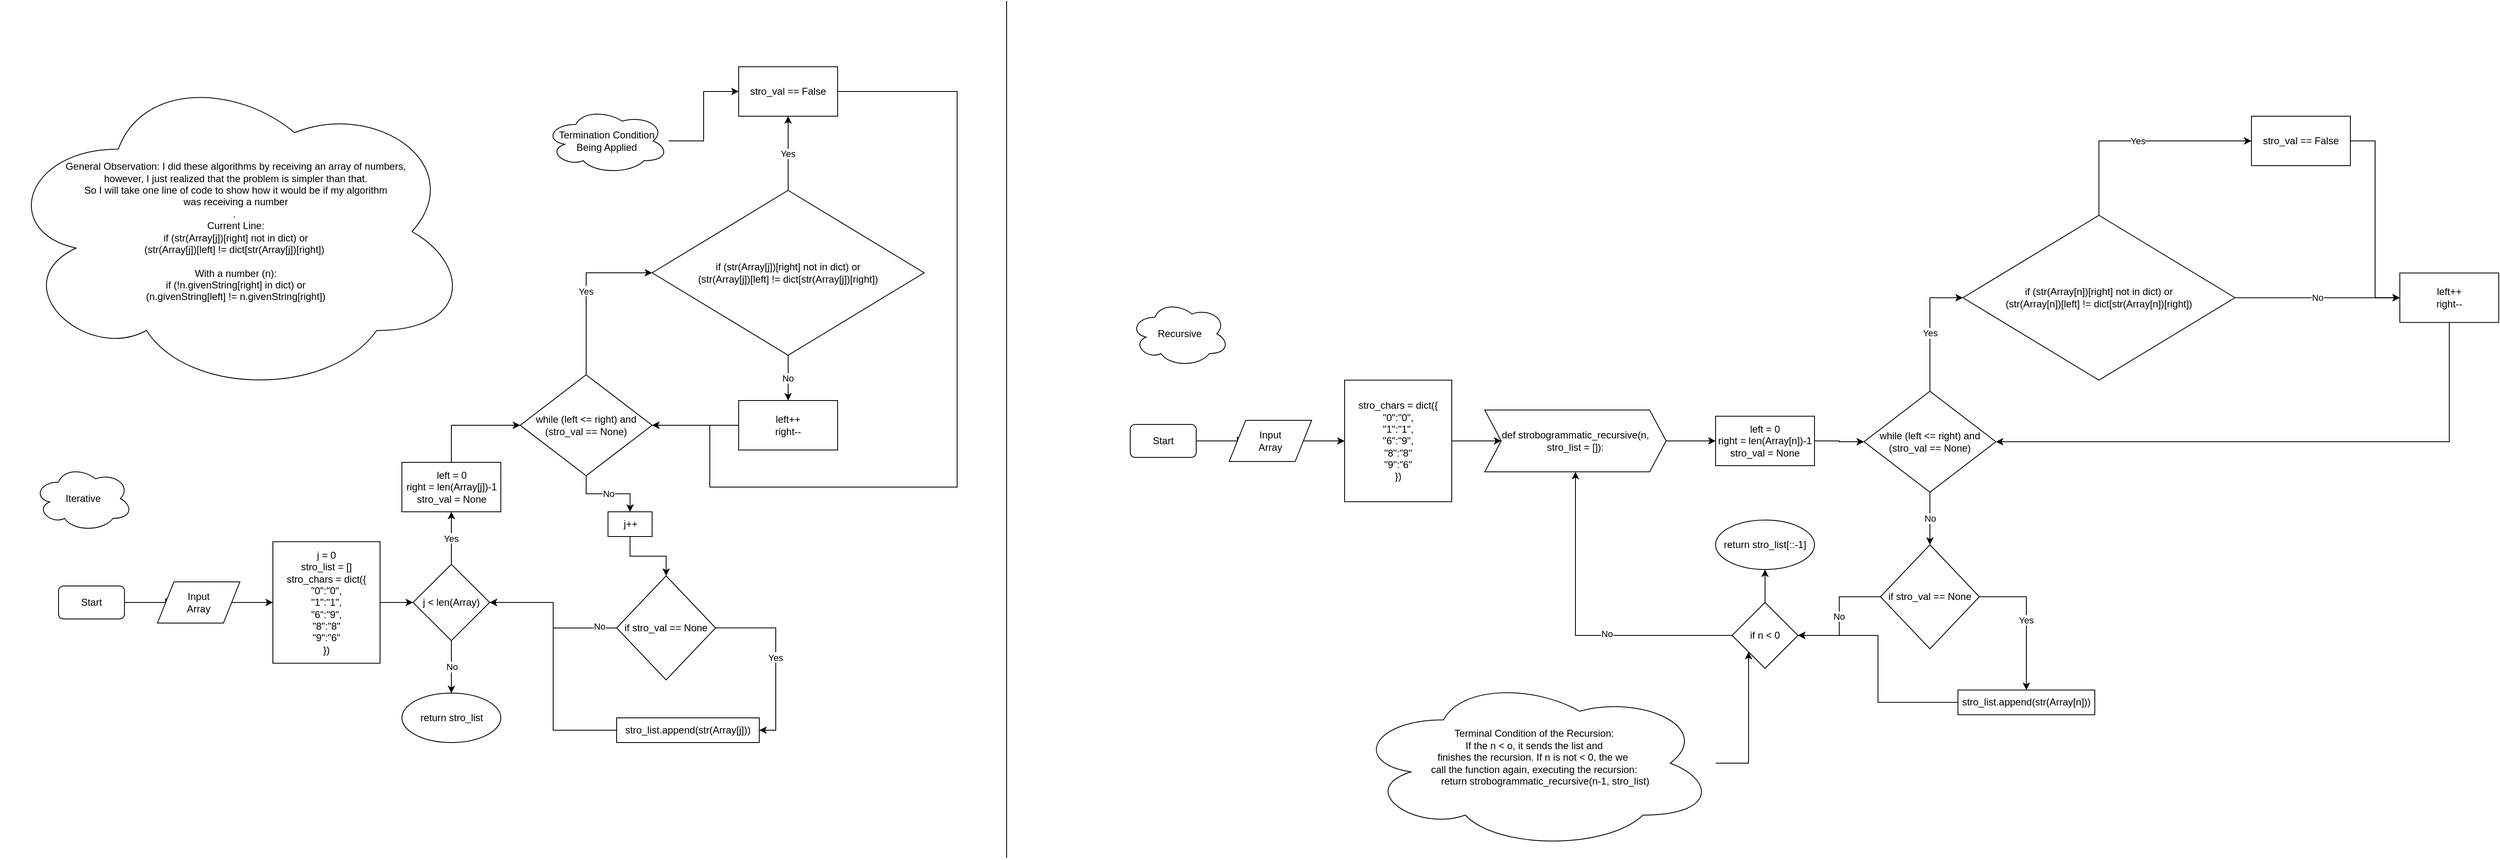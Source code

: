 <mxfile version="20.3.1" type="github">
  <diagram id="C5RBs43oDa-KdzZeNtuy" name="Page-1">
    <mxGraphModel dx="1532" dy="720" grid="1" gridSize="10" guides="1" tooltips="1" connect="1" arrows="1" fold="1" page="1" pageScale="1" pageWidth="827" pageHeight="1169" math="0" shadow="0">
      <root>
        <mxCell id="WIyWlLk6GJQsqaUBKTNV-0" />
        <mxCell id="WIyWlLk6GJQsqaUBKTNV-1" parent="WIyWlLk6GJQsqaUBKTNV-0" />
        <mxCell id="WIyWlLk6GJQsqaUBKTNV-2" value="" style="rounded=0;html=1;jettySize=auto;orthogonalLoop=1;fontSize=11;endArrow=block;endFill=0;endSize=8;strokeWidth=1;shadow=0;labelBackgroundColor=none;edgeStyle=orthogonalEdgeStyle;" parent="WIyWlLk6GJQsqaUBKTNV-1" source="WIyWlLk6GJQsqaUBKTNV-3" edge="1">
          <mxGeometry relative="1" as="geometry">
            <mxPoint x="-600" y="810" as="targetPoint" />
          </mxGeometry>
        </mxCell>
        <mxCell id="WIyWlLk6GJQsqaUBKTNV-3" value="Start" style="rounded=1;whiteSpace=wrap;html=1;fontSize=12;glass=0;strokeWidth=1;shadow=0;" parent="WIyWlLk6GJQsqaUBKTNV-1" vertex="1">
          <mxGeometry x="-740" y="790" width="80" height="40" as="geometry" />
        </mxCell>
        <mxCell id="UAvPD8WfjczdkTZnf0Nm-81" value="" style="edgeStyle=orthogonalEdgeStyle;rounded=0;orthogonalLoop=1;jettySize=auto;html=0;" parent="WIyWlLk6GJQsqaUBKTNV-1" source="UAvPD8WfjczdkTZnf0Nm-73" target="UAvPD8WfjczdkTZnf0Nm-78" edge="1">
          <mxGeometry relative="1" as="geometry" />
        </mxCell>
        <mxCell id="UAvPD8WfjczdkTZnf0Nm-73" value="Input&lt;br&gt;Array" style="shape=parallelogram;perimeter=parallelogramPerimeter;whiteSpace=wrap;html=1;fixedSize=1;" parent="WIyWlLk6GJQsqaUBKTNV-1" vertex="1">
          <mxGeometry x="-620" y="785" width="100" height="50" as="geometry" />
        </mxCell>
        <mxCell id="UAvPD8WfjczdkTZnf0Nm-83" value="Yes" style="edgeStyle=orthogonalEdgeStyle;rounded=0;orthogonalLoop=1;jettySize=auto;html=0;" parent="WIyWlLk6GJQsqaUBKTNV-1" source="UAvPD8WfjczdkTZnf0Nm-76" target="UAvPD8WfjczdkTZnf0Nm-82" edge="1">
          <mxGeometry relative="1" as="geometry" />
        </mxCell>
        <mxCell id="SS6zmwQ81CMFTvqJXIf2-1" value="No" style="edgeStyle=orthogonalEdgeStyle;rounded=0;orthogonalLoop=1;jettySize=auto;html=1;" parent="WIyWlLk6GJQsqaUBKTNV-1" source="UAvPD8WfjczdkTZnf0Nm-76" target="SS6zmwQ81CMFTvqJXIf2-0" edge="1">
          <mxGeometry relative="1" as="geometry" />
        </mxCell>
        <mxCell id="UAvPD8WfjczdkTZnf0Nm-76" value="j &amp;lt; len(Array)" style="rhombus;whiteSpace=wrap;html=1;" parent="WIyWlLk6GJQsqaUBKTNV-1" vertex="1">
          <mxGeometry x="-310" y="763.75" width="93" height="92.5" as="geometry" />
        </mxCell>
        <mxCell id="UAvPD8WfjczdkTZnf0Nm-80" value="" style="edgeStyle=orthogonalEdgeStyle;rounded=0;orthogonalLoop=1;jettySize=auto;html=0;" parent="WIyWlLk6GJQsqaUBKTNV-1" source="UAvPD8WfjczdkTZnf0Nm-78" target="UAvPD8WfjczdkTZnf0Nm-76" edge="1">
          <mxGeometry relative="1" as="geometry" />
        </mxCell>
        <mxCell id="UAvPD8WfjczdkTZnf0Nm-78" value="j = 0&lt;br&gt;stro_list = []&lt;br&gt;stro_chars = dict({&lt;br&gt;&quot;0&quot;:&quot;0&quot;,&lt;br&gt;&quot;1&quot;:&quot;1&quot;,&lt;br&gt;&quot;6&quot;:&quot;9&quot;,&lt;br&gt;&quot;8&quot;:&quot;8&quot;&lt;br&gt;&quot;9&quot;:&quot;6&quot;&lt;br&gt;})" style="whiteSpace=wrap;html=1;" parent="WIyWlLk6GJQsqaUBKTNV-1" vertex="1">
          <mxGeometry x="-480" y="736.25" width="130" height="147.5" as="geometry" />
        </mxCell>
        <mxCell id="UAvPD8WfjczdkTZnf0Nm-93" value="" style="edgeStyle=orthogonalEdgeStyle;rounded=0;orthogonalLoop=1;jettySize=auto;html=0;entryX=0;entryY=0.5;entryDx=0;entryDy=0;exitX=0.5;exitY=0;exitDx=0;exitDy=0;" parent="WIyWlLk6GJQsqaUBKTNV-1" source="UAvPD8WfjczdkTZnf0Nm-82" target="UAvPD8WfjczdkTZnf0Nm-94" edge="1">
          <mxGeometry relative="1" as="geometry">
            <mxPoint x="-263" y="590" as="targetPoint" />
          </mxGeometry>
        </mxCell>
        <mxCell id="UAvPD8WfjczdkTZnf0Nm-82" value="left = 0&lt;br&gt;right = len(Array[j])-1&lt;br&gt;stro_val = None" style="whiteSpace=wrap;html=1;" parent="WIyWlLk6GJQsqaUBKTNV-1" vertex="1">
          <mxGeometry x="-323.5" y="640" width="120" height="60" as="geometry" />
        </mxCell>
        <mxCell id="UAvPD8WfjczdkTZnf0Nm-100" value="Yes" style="edgeStyle=orthogonalEdgeStyle;rounded=0;orthogonalLoop=1;jettySize=auto;html=0;entryX=0;entryY=0.5;entryDx=0;entryDy=0;" parent="WIyWlLk6GJQsqaUBKTNV-1" source="UAvPD8WfjczdkTZnf0Nm-94" target="UAvPD8WfjczdkTZnf0Nm-96" edge="1">
          <mxGeometry relative="1" as="geometry" />
        </mxCell>
        <mxCell id="0LXEsNadSQLcKjnHdv3D-3" value="No" style="edgeStyle=orthogonalEdgeStyle;rounded=0;orthogonalLoop=1;jettySize=auto;html=1;entryX=0.5;entryY=0;entryDx=0;entryDy=0;" edge="1" parent="WIyWlLk6GJQsqaUBKTNV-1" source="UAvPD8WfjczdkTZnf0Nm-94" target="0LXEsNadSQLcKjnHdv3D-0">
          <mxGeometry relative="1" as="geometry" />
        </mxCell>
        <mxCell id="UAvPD8WfjczdkTZnf0Nm-94" value="while (left &amp;lt;= right) and (stro_val == None)" style="rhombus;whiteSpace=wrap;html=1;" parent="WIyWlLk6GJQsqaUBKTNV-1" vertex="1">
          <mxGeometry x="-180" y="533.75" width="160" height="122.5" as="geometry" />
        </mxCell>
        <mxCell id="UAvPD8WfjczdkTZnf0Nm-105" value="Yes" style="edgeStyle=orthogonalEdgeStyle;rounded=0;orthogonalLoop=1;jettySize=auto;html=0;" parent="WIyWlLk6GJQsqaUBKTNV-1" source="UAvPD8WfjczdkTZnf0Nm-96" target="UAvPD8WfjczdkTZnf0Nm-102" edge="1">
          <mxGeometry relative="1" as="geometry" />
        </mxCell>
        <mxCell id="UAvPD8WfjczdkTZnf0Nm-113" value="No" style="edgeStyle=orthogonalEdgeStyle;rounded=0;orthogonalLoop=1;jettySize=auto;html=0;" parent="WIyWlLk6GJQsqaUBKTNV-1" source="UAvPD8WfjczdkTZnf0Nm-96" target="UAvPD8WfjczdkTZnf0Nm-112" edge="1">
          <mxGeometry relative="1" as="geometry" />
        </mxCell>
        <mxCell id="UAvPD8WfjczdkTZnf0Nm-96" value="if (str(Array[j])[right] not in dict) or&lt;br&gt;(str(Array[j])[left] != dict[str(Array[j])[right])" style="rhombus;whiteSpace=wrap;html=1;" parent="WIyWlLk6GJQsqaUBKTNV-1" vertex="1">
          <mxGeometry x="-20" y="310" width="330" height="200" as="geometry" />
        </mxCell>
        <mxCell id="UAvPD8WfjczdkTZnf0Nm-106" style="edgeStyle=orthogonalEdgeStyle;rounded=0;orthogonalLoop=1;jettySize=auto;html=0;entryX=1;entryY=0.5;entryDx=0;entryDy=0;" parent="WIyWlLk6GJQsqaUBKTNV-1" source="UAvPD8WfjczdkTZnf0Nm-102" target="UAvPD8WfjczdkTZnf0Nm-94" edge="1">
          <mxGeometry relative="1" as="geometry">
            <Array as="points">
              <mxPoint x="350" y="190" />
              <mxPoint x="350" y="670" />
              <mxPoint x="50" y="670" />
              <mxPoint x="50" y="595" />
            </Array>
          </mxGeometry>
        </mxCell>
        <mxCell id="UAvPD8WfjczdkTZnf0Nm-102" value="stro_val == False" style="whiteSpace=wrap;html=1;" parent="WIyWlLk6GJQsqaUBKTNV-1" vertex="1">
          <mxGeometry x="85" y="160" width="120" height="60" as="geometry" />
        </mxCell>
        <mxCell id="UAvPD8WfjczdkTZnf0Nm-114" style="edgeStyle=orthogonalEdgeStyle;rounded=0;orthogonalLoop=1;jettySize=auto;html=0;" parent="WIyWlLk6GJQsqaUBKTNV-1" source="UAvPD8WfjczdkTZnf0Nm-112" edge="1">
          <mxGeometry relative="1" as="geometry">
            <mxPoint x="-20" y="595.0" as="targetPoint" />
          </mxGeometry>
        </mxCell>
        <mxCell id="UAvPD8WfjczdkTZnf0Nm-112" value="left++&lt;br&gt;right--" style="whiteSpace=wrap;html=1;" parent="WIyWlLk6GJQsqaUBKTNV-1" vertex="1">
          <mxGeometry x="85" y="565" width="120" height="60" as="geometry" />
        </mxCell>
        <mxCell id="UAvPD8WfjczdkTZnf0Nm-119" value="Yes" style="edgeStyle=orthogonalEdgeStyle;rounded=0;orthogonalLoop=1;jettySize=auto;html=0;exitX=1;exitY=0.5;exitDx=0;exitDy=0;entryX=1;entryY=0.5;entryDx=0;entryDy=0;" parent="WIyWlLk6GJQsqaUBKTNV-1" source="UAvPD8WfjczdkTZnf0Nm-115" target="UAvPD8WfjczdkTZnf0Nm-118" edge="1">
          <mxGeometry relative="1" as="geometry">
            <mxPoint x="77" y="857.5" as="targetPoint" />
          </mxGeometry>
        </mxCell>
        <mxCell id="0LXEsNadSQLcKjnHdv3D-1" style="edgeStyle=orthogonalEdgeStyle;rounded=0;orthogonalLoop=1;jettySize=auto;html=1;entryX=1;entryY=0.5;entryDx=0;entryDy=0;" edge="1" parent="WIyWlLk6GJQsqaUBKTNV-1" source="UAvPD8WfjczdkTZnf0Nm-115" target="UAvPD8WfjczdkTZnf0Nm-76">
          <mxGeometry relative="1" as="geometry" />
        </mxCell>
        <mxCell id="0LXEsNadSQLcKjnHdv3D-2" value="No" style="edgeLabel;html=1;align=center;verticalAlign=middle;resizable=0;points=[];" vertex="1" connectable="0" parent="0LXEsNadSQLcKjnHdv3D-1">
          <mxGeometry x="-0.772" y="-2" relative="1" as="geometry">
            <mxPoint as="offset" />
          </mxGeometry>
        </mxCell>
        <mxCell id="UAvPD8WfjczdkTZnf0Nm-115" value="if stro_val == None" style="rhombus;whiteSpace=wrap;html=1;" parent="WIyWlLk6GJQsqaUBKTNV-1" vertex="1">
          <mxGeometry x="-63" y="777.75" width="120" height="126.25" as="geometry" />
        </mxCell>
        <mxCell id="UAvPD8WfjczdkTZnf0Nm-123" style="edgeStyle=orthogonalEdgeStyle;rounded=0;orthogonalLoop=1;jettySize=auto;html=0;entryX=1;entryY=0.5;entryDx=0;entryDy=0;" parent="WIyWlLk6GJQsqaUBKTNV-1" source="UAvPD8WfjczdkTZnf0Nm-118" target="UAvPD8WfjczdkTZnf0Nm-76" edge="1">
          <mxGeometry relative="1" as="geometry" />
        </mxCell>
        <mxCell id="UAvPD8WfjczdkTZnf0Nm-118" value="stro_list.append(str(Array[j]))" style="whiteSpace=wrap;html=1;" parent="WIyWlLk6GJQsqaUBKTNV-1" vertex="1">
          <mxGeometry x="-63" y="950" width="173" height="30" as="geometry" />
        </mxCell>
        <mxCell id="SS6zmwQ81CMFTvqJXIf2-0" value="return stro_list" style="ellipse;whiteSpace=wrap;html=1;" parent="WIyWlLk6GJQsqaUBKTNV-1" vertex="1">
          <mxGeometry x="-323.5" y="920" width="120" height="60" as="geometry" />
        </mxCell>
        <mxCell id="SS6zmwQ81CMFTvqJXIf2-3" style="edgeStyle=orthogonalEdgeStyle;rounded=0;orthogonalLoop=1;jettySize=auto;html=1;" parent="WIyWlLk6GJQsqaUBKTNV-1" source="SS6zmwQ81CMFTvqJXIf2-2" target="UAvPD8WfjczdkTZnf0Nm-102" edge="1">
          <mxGeometry relative="1" as="geometry" />
        </mxCell>
        <mxCell id="SS6zmwQ81CMFTvqJXIf2-2" value="Termination Condition Being Applied" style="ellipse;shape=cloud;whiteSpace=wrap;html=1;" parent="WIyWlLk6GJQsqaUBKTNV-1" vertex="1">
          <mxGeometry x="-150" y="210" width="150" height="80" as="geometry" />
        </mxCell>
        <mxCell id="SS6zmwQ81CMFTvqJXIf2-4" value="" style="rounded=0;html=1;jettySize=auto;orthogonalLoop=1;fontSize=11;endArrow=block;endFill=0;endSize=8;strokeWidth=1;shadow=0;labelBackgroundColor=none;edgeStyle=orthogonalEdgeStyle;" parent="WIyWlLk6GJQsqaUBKTNV-1" source="SS6zmwQ81CMFTvqJXIf2-5" edge="1">
          <mxGeometry relative="1" as="geometry">
            <mxPoint x="700.0" y="614" as="targetPoint" />
          </mxGeometry>
        </mxCell>
        <mxCell id="SS6zmwQ81CMFTvqJXIf2-5" value="Start" style="rounded=1;whiteSpace=wrap;html=1;fontSize=12;glass=0;strokeWidth=1;shadow=0;" parent="WIyWlLk6GJQsqaUBKTNV-1" vertex="1">
          <mxGeometry x="560" y="594" width="80" height="40" as="geometry" />
        </mxCell>
        <mxCell id="SS6zmwQ81CMFTvqJXIf2-6" value="" style="edgeStyle=orthogonalEdgeStyle;rounded=0;orthogonalLoop=1;jettySize=auto;html=0;" parent="WIyWlLk6GJQsqaUBKTNV-1" source="SS6zmwQ81CMFTvqJXIf2-7" target="SS6zmwQ81CMFTvqJXIf2-12" edge="1">
          <mxGeometry relative="1" as="geometry" />
        </mxCell>
        <mxCell id="SS6zmwQ81CMFTvqJXIf2-7" value="Input&lt;br&gt;Array" style="shape=parallelogram;perimeter=parallelogramPerimeter;whiteSpace=wrap;html=1;fixedSize=1;" parent="WIyWlLk6GJQsqaUBKTNV-1" vertex="1">
          <mxGeometry x="680" y="589" width="100" height="50" as="geometry" />
        </mxCell>
        <mxCell id="SS6zmwQ81CMFTvqJXIf2-11" value="" style="edgeStyle=orthogonalEdgeStyle;rounded=0;orthogonalLoop=1;jettySize=auto;html=0;entryX=0;entryY=0.5;entryDx=0;entryDy=0;" parent="WIyWlLk6GJQsqaUBKTNV-1" source="SS6zmwQ81CMFTvqJXIf2-12" target="0LXEsNadSQLcKjnHdv3D-10" edge="1">
          <mxGeometry relative="1" as="geometry">
            <mxPoint x="990" y="614" as="targetPoint" />
          </mxGeometry>
        </mxCell>
        <mxCell id="SS6zmwQ81CMFTvqJXIf2-12" value="stro_chars = dict({&lt;br&gt;&quot;0&quot;:&quot;0&quot;,&lt;br&gt;&quot;1&quot;:&quot;1&quot;,&lt;br&gt;&quot;6&quot;:&quot;9&quot;,&lt;br&gt;&quot;8&quot;:&quot;8&quot;&lt;br&gt;&quot;9&quot;:&quot;6&quot;&lt;br&gt;})" style="whiteSpace=wrap;html=1;" parent="WIyWlLk6GJQsqaUBKTNV-1" vertex="1">
          <mxGeometry x="820" y="540.25" width="130" height="147.5" as="geometry" />
        </mxCell>
        <mxCell id="SS6zmwQ81CMFTvqJXIf2-35" value="" style="endArrow=none;html=1;rounded=0;" parent="WIyWlLk6GJQsqaUBKTNV-1" edge="1">
          <mxGeometry width="50" height="50" relative="1" as="geometry">
            <mxPoint x="410" y="1120" as="sourcePoint" />
            <mxPoint x="410" y="80" as="targetPoint" />
          </mxGeometry>
        </mxCell>
        <mxCell id="SS6zmwQ81CMFTvqJXIf2-36" value="Iterative" style="ellipse;shape=cloud;whiteSpace=wrap;html=1;" parent="WIyWlLk6GJQsqaUBKTNV-1" vertex="1">
          <mxGeometry x="-770" y="644" width="120" height="80" as="geometry" />
        </mxCell>
        <mxCell id="SS6zmwQ81CMFTvqJXIf2-37" value="Recursive" style="ellipse;shape=cloud;whiteSpace=wrap;html=1;" parent="WIyWlLk6GJQsqaUBKTNV-1" vertex="1">
          <mxGeometry x="560" y="444" width="120" height="80" as="geometry" />
        </mxCell>
        <mxCell id="SS6zmwQ81CMFTvqJXIf2-39" value="General Observation: I did these algorithms by receiving an array of numbers, &lt;br&gt;however, I just realized that the problem is simpler than that.&lt;br&gt;So I will take one line of code to show how it would be if my algorithm&lt;br&gt;was receiving a number&lt;br&gt;.&amp;nbsp;&lt;br&gt;Current Line:&lt;br&gt;if (str(Array[j])[right] not in dict) or&lt;br&gt;(str(Array[j])[left] != dict[str(Array[j])[right])&amp;nbsp;&lt;br&gt;&lt;br&gt;With a number (n):&lt;br&gt;if (!n.givenString[right] in dict) or&lt;br&gt;(n.givenString[left] != n.givenString[right])" style="ellipse;shape=cloud;whiteSpace=wrap;html=1;" parent="WIyWlLk6GJQsqaUBKTNV-1" vertex="1">
          <mxGeometry x="-810" y="160" width="570" height="400" as="geometry" />
        </mxCell>
        <mxCell id="0LXEsNadSQLcKjnHdv3D-4" style="edgeStyle=orthogonalEdgeStyle;rounded=0;orthogonalLoop=1;jettySize=auto;html=1;entryX=0.5;entryY=0;entryDx=0;entryDy=0;" edge="1" parent="WIyWlLk6GJQsqaUBKTNV-1" source="0LXEsNadSQLcKjnHdv3D-0" target="UAvPD8WfjczdkTZnf0Nm-115">
          <mxGeometry relative="1" as="geometry" />
        </mxCell>
        <mxCell id="0LXEsNadSQLcKjnHdv3D-0" value="j++" style="whiteSpace=wrap;html=1;" vertex="1" parent="WIyWlLk6GJQsqaUBKTNV-1">
          <mxGeometry x="-73.5" y="700" width="53.5" height="30" as="geometry" />
        </mxCell>
        <mxCell id="0LXEsNadSQLcKjnHdv3D-13" value="" style="edgeStyle=orthogonalEdgeStyle;rounded=0;orthogonalLoop=1;jettySize=auto;html=1;entryX=0;entryY=0.5;entryDx=0;entryDy=0;" edge="1" parent="WIyWlLk6GJQsqaUBKTNV-1" source="0LXEsNadSQLcKjnHdv3D-9" target="0LXEsNadSQLcKjnHdv3D-14">
          <mxGeometry relative="1" as="geometry">
            <mxPoint x="1460.0" y="614" as="targetPoint" />
          </mxGeometry>
        </mxCell>
        <mxCell id="0LXEsNadSQLcKjnHdv3D-9" value="left = 0&lt;br&gt;right = len(Array[n])-1&lt;br&gt;stro_val = None" style="whiteSpace=wrap;html=1;" vertex="1" parent="WIyWlLk6GJQsqaUBKTNV-1">
          <mxGeometry x="1270" y="584" width="120" height="60" as="geometry" />
        </mxCell>
        <mxCell id="0LXEsNadSQLcKjnHdv3D-11" value="" style="edgeStyle=orthogonalEdgeStyle;rounded=0;orthogonalLoop=1;jettySize=auto;html=1;" edge="1" parent="WIyWlLk6GJQsqaUBKTNV-1" source="0LXEsNadSQLcKjnHdv3D-10" target="0LXEsNadSQLcKjnHdv3D-9">
          <mxGeometry relative="1" as="geometry" />
        </mxCell>
        <mxCell id="0LXEsNadSQLcKjnHdv3D-10" value="def strobogrammatic_recursive(n, stro_list = []):" style="shape=step;perimeter=stepPerimeter;whiteSpace=wrap;html=1;fixedSize=1;" vertex="1" parent="WIyWlLk6GJQsqaUBKTNV-1">
          <mxGeometry x="990" y="576.5" width="220" height="75" as="geometry" />
        </mxCell>
        <mxCell id="0LXEsNadSQLcKjnHdv3D-16" style="edgeStyle=orthogonalEdgeStyle;rounded=0;orthogonalLoop=1;jettySize=auto;html=1;entryX=0;entryY=0.5;entryDx=0;entryDy=0;" edge="1" parent="WIyWlLk6GJQsqaUBKTNV-1" source="0LXEsNadSQLcKjnHdv3D-14" target="0LXEsNadSQLcKjnHdv3D-35">
          <mxGeometry relative="1" as="geometry">
            <mxPoint x="1596.5" y="440.25" as="targetPoint" />
          </mxGeometry>
        </mxCell>
        <mxCell id="0LXEsNadSQLcKjnHdv3D-17" value="Yes" style="edgeLabel;html=1;align=center;verticalAlign=middle;resizable=0;points=[];" vertex="1" connectable="0" parent="0LXEsNadSQLcKjnHdv3D-16">
          <mxGeometry x="-0.066" relative="1" as="geometry">
            <mxPoint as="offset" />
          </mxGeometry>
        </mxCell>
        <mxCell id="0LXEsNadSQLcKjnHdv3D-28" value="No" style="edgeStyle=orthogonalEdgeStyle;rounded=0;orthogonalLoop=1;jettySize=auto;html=1;entryX=0.5;entryY=0;entryDx=0;entryDy=0;" edge="1" parent="WIyWlLk6GJQsqaUBKTNV-1" source="0LXEsNadSQLcKjnHdv3D-14" target="0LXEsNadSQLcKjnHdv3D-31">
          <mxGeometry relative="1" as="geometry">
            <mxPoint x="1530" y="760" as="targetPoint" />
          </mxGeometry>
        </mxCell>
        <mxCell id="0LXEsNadSQLcKjnHdv3D-14" value="while (left &amp;lt;= right) and (stro_val == None)" style="rhombus;whiteSpace=wrap;html=1;" vertex="1" parent="WIyWlLk6GJQsqaUBKTNV-1">
          <mxGeometry x="1450" y="553.75" width="160" height="122.5" as="geometry" />
        </mxCell>
        <mxCell id="0LXEsNadSQLcKjnHdv3D-19" value="Yes" style="edgeStyle=orthogonalEdgeStyle;rounded=0;orthogonalLoop=1;jettySize=auto;html=1;entryX=0;entryY=0.5;entryDx=0;entryDy=0;exitX=0.5;exitY=0;exitDx=0;exitDy=0;" edge="1" parent="WIyWlLk6GJQsqaUBKTNV-1" source="0LXEsNadSQLcKjnHdv3D-35" target="0LXEsNadSQLcKjnHdv3D-18">
          <mxGeometry relative="1" as="geometry">
            <mxPoint x="1761.455" y="340.278" as="sourcePoint" />
          </mxGeometry>
        </mxCell>
        <mxCell id="0LXEsNadSQLcKjnHdv3D-23" value="No" style="edgeStyle=orthogonalEdgeStyle;rounded=0;orthogonalLoop=1;jettySize=auto;html=1;entryX=0;entryY=0.5;entryDx=0;entryDy=0;exitX=1;exitY=0.5;exitDx=0;exitDy=0;" edge="1" parent="WIyWlLk6GJQsqaUBKTNV-1" source="0LXEsNadSQLcKjnHdv3D-35" target="0LXEsNadSQLcKjnHdv3D-22">
          <mxGeometry relative="1" as="geometry">
            <mxPoint x="1926.5" y="440.25" as="sourcePoint" />
          </mxGeometry>
        </mxCell>
        <mxCell id="0LXEsNadSQLcKjnHdv3D-24" style="edgeStyle=orthogonalEdgeStyle;rounded=0;orthogonalLoop=1;jettySize=auto;html=1;entryX=0;entryY=0.5;entryDx=0;entryDy=0;" edge="1" parent="WIyWlLk6GJQsqaUBKTNV-1" source="0LXEsNadSQLcKjnHdv3D-18" target="0LXEsNadSQLcKjnHdv3D-22">
          <mxGeometry relative="1" as="geometry" />
        </mxCell>
        <mxCell id="0LXEsNadSQLcKjnHdv3D-18" value="stro_val == False" style="whiteSpace=wrap;html=1;" vertex="1" parent="WIyWlLk6GJQsqaUBKTNV-1">
          <mxGeometry x="1920" y="220" width="120" height="60" as="geometry" />
        </mxCell>
        <mxCell id="0LXEsNadSQLcKjnHdv3D-25" style="edgeStyle=orthogonalEdgeStyle;rounded=0;orthogonalLoop=1;jettySize=auto;html=1;entryX=1;entryY=0.5;entryDx=0;entryDy=0;" edge="1" parent="WIyWlLk6GJQsqaUBKTNV-1" source="0LXEsNadSQLcKjnHdv3D-22" target="0LXEsNadSQLcKjnHdv3D-14">
          <mxGeometry relative="1" as="geometry">
            <mxPoint x="2160" y="520" as="targetPoint" />
            <Array as="points">
              <mxPoint x="2160" y="615" />
            </Array>
          </mxGeometry>
        </mxCell>
        <mxCell id="0LXEsNadSQLcKjnHdv3D-22" value="left++&lt;br&gt;right--" style="whiteSpace=wrap;html=1;" vertex="1" parent="WIyWlLk6GJQsqaUBKTNV-1">
          <mxGeometry x="2100" y="410.25" width="120" height="60" as="geometry" />
        </mxCell>
        <mxCell id="0LXEsNadSQLcKjnHdv3D-29" value="Yes" style="edgeStyle=orthogonalEdgeStyle;rounded=0;orthogonalLoop=1;jettySize=auto;html=0;exitX=1;exitY=0.5;exitDx=0;exitDy=0;" edge="1" parent="WIyWlLk6GJQsqaUBKTNV-1" source="0LXEsNadSQLcKjnHdv3D-31" target="0LXEsNadSQLcKjnHdv3D-33">
          <mxGeometry relative="1" as="geometry" />
        </mxCell>
        <mxCell id="0LXEsNadSQLcKjnHdv3D-30" value="No" style="edgeStyle=orthogonalEdgeStyle;rounded=0;orthogonalLoop=1;jettySize=auto;html=0;entryX=1;entryY=0.5;entryDx=0;entryDy=0;" edge="1" parent="WIyWlLk6GJQsqaUBKTNV-1" source="0LXEsNadSQLcKjnHdv3D-31" target="0LXEsNadSQLcKjnHdv3D-34">
          <mxGeometry relative="1" as="geometry">
            <mxPoint x="1410" y="870.0" as="targetPoint" />
          </mxGeometry>
        </mxCell>
        <mxCell id="0LXEsNadSQLcKjnHdv3D-31" value="if stro_val == None" style="rhombus;whiteSpace=wrap;html=1;" vertex="1" parent="WIyWlLk6GJQsqaUBKTNV-1">
          <mxGeometry x="1470" y="740" width="120" height="126.25" as="geometry" />
        </mxCell>
        <mxCell id="0LXEsNadSQLcKjnHdv3D-32" style="edgeStyle=orthogonalEdgeStyle;rounded=0;orthogonalLoop=1;jettySize=auto;html=0;entryX=1;entryY=0.5;entryDx=0;entryDy=0;" edge="1" parent="WIyWlLk6GJQsqaUBKTNV-1" source="0LXEsNadSQLcKjnHdv3D-33" target="0LXEsNadSQLcKjnHdv3D-34">
          <mxGeometry relative="1" as="geometry">
            <mxPoint x="1410" y="870.0" as="targetPoint" />
          </mxGeometry>
        </mxCell>
        <mxCell id="0LXEsNadSQLcKjnHdv3D-33" value="stro_list.append(str(Array[n]))" style="whiteSpace=wrap;html=1;" vertex="1" parent="WIyWlLk6GJQsqaUBKTNV-1">
          <mxGeometry x="1564" y="916.25" width="166" height="30" as="geometry" />
        </mxCell>
        <mxCell id="0LXEsNadSQLcKjnHdv3D-36" style="edgeStyle=orthogonalEdgeStyle;rounded=0;orthogonalLoop=1;jettySize=auto;html=1;entryX=0.5;entryY=1;entryDx=0;entryDy=0;" edge="1" parent="WIyWlLk6GJQsqaUBKTNV-1" source="0LXEsNadSQLcKjnHdv3D-34" target="0LXEsNadSQLcKjnHdv3D-10">
          <mxGeometry relative="1" as="geometry" />
        </mxCell>
        <mxCell id="0LXEsNadSQLcKjnHdv3D-37" value="No" style="edgeLabel;html=1;align=center;verticalAlign=middle;resizable=0;points=[];" vertex="1" connectable="0" parent="0LXEsNadSQLcKjnHdv3D-36">
          <mxGeometry x="-0.218" y="-2" relative="1" as="geometry">
            <mxPoint as="offset" />
          </mxGeometry>
        </mxCell>
        <mxCell id="0LXEsNadSQLcKjnHdv3D-40" value="" style="edgeStyle=orthogonalEdgeStyle;rounded=0;orthogonalLoop=1;jettySize=auto;html=1;" edge="1" parent="WIyWlLk6GJQsqaUBKTNV-1" source="0LXEsNadSQLcKjnHdv3D-34" target="0LXEsNadSQLcKjnHdv3D-39">
          <mxGeometry relative="1" as="geometry" />
        </mxCell>
        <mxCell id="0LXEsNadSQLcKjnHdv3D-34" value="if n &amp;lt; 0" style="rhombus;whiteSpace=wrap;html=1;" vertex="1" parent="WIyWlLk6GJQsqaUBKTNV-1">
          <mxGeometry x="1290" y="810" width="80" height="80" as="geometry" />
        </mxCell>
        <mxCell id="0LXEsNadSQLcKjnHdv3D-35" value="if (str(Array[n])[right] not in dict) or&lt;br&gt;(str(Array[n])[left] != dict[str(Array[n])[right])" style="rhombus;whiteSpace=wrap;html=1;" vertex="1" parent="WIyWlLk6GJQsqaUBKTNV-1">
          <mxGeometry x="1570" y="340.25" width="330" height="200" as="geometry" />
        </mxCell>
        <mxCell id="0LXEsNadSQLcKjnHdv3D-39" value="return stro_list[::-1]" style="ellipse;whiteSpace=wrap;html=1;" vertex="1" parent="WIyWlLk6GJQsqaUBKTNV-1">
          <mxGeometry x="1270" y="710" width="120" height="60" as="geometry" />
        </mxCell>
        <mxCell id="0LXEsNadSQLcKjnHdv3D-42" style="edgeStyle=orthogonalEdgeStyle;rounded=0;orthogonalLoop=1;jettySize=auto;html=1;entryX=0;entryY=1;entryDx=0;entryDy=0;" edge="1" parent="WIyWlLk6GJQsqaUBKTNV-1" source="0LXEsNadSQLcKjnHdv3D-41" target="0LXEsNadSQLcKjnHdv3D-34">
          <mxGeometry relative="1" as="geometry" />
        </mxCell>
        <mxCell id="0LXEsNadSQLcKjnHdv3D-41" value="Terminal Condition of the Recursion:&lt;br&gt;If the n &amp;lt; o, it sends the list and &lt;br&gt;finishes the recursion. If n is not &amp;lt; 0, the we&amp;nbsp;&lt;br&gt;call the function again, executing the recursion:&lt;br&gt;&lt;div&gt;&amp;nbsp; &amp;nbsp; &amp;nbsp; &amp;nbsp; return strobogrammatic_recursive(n-1, stro_list)&lt;/div&gt;&lt;div&gt;&lt;br&gt;&lt;/div&gt;" style="ellipse;shape=cloud;whiteSpace=wrap;html=1;" vertex="1" parent="WIyWlLk6GJQsqaUBKTNV-1">
          <mxGeometry x="830" y="900" width="440" height="210" as="geometry" />
        </mxCell>
      </root>
    </mxGraphModel>
  </diagram>
</mxfile>
